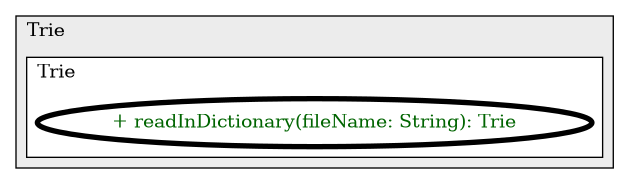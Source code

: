 @startuml

/' diagram meta data start
config=CallConfiguration;
{
  "rootMethod": "Trie#readInDictionary(String)",
  "projectClassification": {
    "searchMode": "OpenProject", // OpenProject, AllProjects
    "includedProjects": "",
    "pathEndKeywords": "*.impl",
    "isClientPath": "",
    "isClientName": "",
    "isTestPath": "",
    "isTestName": "",
    "isMappingPath": "",
    "isMappingName": "",
    "isDataAccessPath": "",
    "isDataAccessName": "",
    "isDataStructurePath": "",
    "isDataStructureName": "",
    "isInterfaceStructuresPath": "",
    "isInterfaceStructuresName": "",
    "isEntryPointPath": "",
    "isEntryPointName": "",
    "treatFinalFieldsAsMandatory": false
  },
  "graphRestriction": {
    "classPackageExcludeFilter": "",
    "classPackageIncludeFilter": "",
    "classNameExcludeFilter": "",
    "classNameIncludeFilter": "",
    "methodNameExcludeFilter": "",
    "methodNameIncludeFilter": "",
    "removeByInheritance": "", // inheritance/annotation based filtering is done in a second step
    "removeByAnnotation": "",
    "removeByClassPackage": "", // cleanup the graph after inheritance/annotation based filtering is done
    "removeByClassName": "",
    "cutMappings": false,
    "cutEnum": false,
    "cutTests": false,
    "cutClient": false,
    "cutDataAccess": false,
    "cutInterfaceStructures": false,
    "cutDataStructures": false,
    "cutGetterAndSetter": false,
    "cutConstructors": false
  },
  "graphTraversal": {
    "forwardDepth": 6,
    "backwardDepth": 6,
    "classPackageExcludeFilter": "",
    "classPackageIncludeFilter": "",
    "classNameExcludeFilter": "",
    "classNameIncludeFilter": "",
    "methodNameExcludeFilter": "",
    "methodNameIncludeFilter": "",
    "hideMappings": false,
    "hideDataStructures": false,
    "hidePrivateMethods": false,
    "hideInterfaceCalls": false, // indirection: implementation -> interface (is hidden) -> implementation
    "onlyShowApplicationEntryPoints": false, // root node is included
    "useMethodCallsForStructureDiagram": "BothDirections" // ForwardOnly, BothDirections, No
  },
  "details": {
    "aggregation": "GroupByClass", // ByClass, GroupByClass, None
    "showMethodParametersTypes": true,
    "showMethodParametersNames": true,
    "showMethodReturnType": true,
    "showPackageLevels": 5,
    "showCallOrder": true,
    "edgeMode": "TypesAndMethods", // TypesOnly, MethodsOnly, TypesAndMethods, MethodsAndDirectTypeUsage
    "showDetailedClassStructure": true
  },
  "rootClass": "Trie",
  "extensionCallbackMethod": "" // qualified.class.name#methodName - signature: public static String method(String)
}
diagram meta data end '/



digraph g {
    rankdir="LR"
    splines=polyline
    

'nodes 
subgraph cluster_2615354 { 
   	label=Trie
	labeljust=l
	fillcolor="#ececec"
	style=filled
   
   subgraph cluster_1244810606 { 
   	label=Trie
	labeljust=l
	fillcolor=white
	style=filled
   
   Trie2615354XXXreadInDictionary1808118735[
	label="+ readInDictionary(fileName: String): Trie"
	style=filled
	fillcolor=white
	tooltip="Trie

&#10;  NOTE: TO BE IMPLEMENTED IN ASSIGNMENT 1 Reads in a dictionary from file&#10;  and places all words into the trie.&#10; &#10;  @param fileName the file to read from&#10;  @return the trie containing all the words&#10; "
	penwidth=4
	fontcolor=darkgreen
];
} 
} 

'edges    

    
}
@enduml